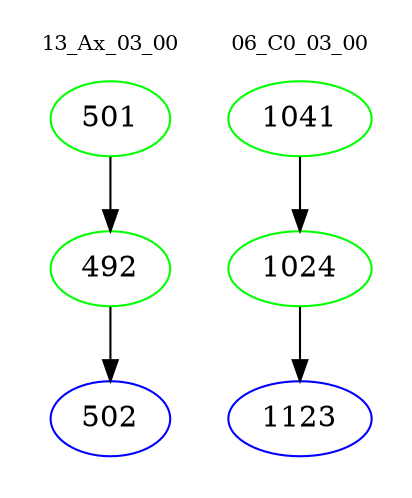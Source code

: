digraph{
subgraph cluster_0 {
color = white
label = "13_Ax_03_00";
fontsize=10;
T0_501 [label="501", color="green"]
T0_501 -> T0_492 [color="black"]
T0_492 [label="492", color="green"]
T0_492 -> T0_502 [color="black"]
T0_502 [label="502", color="blue"]
}
subgraph cluster_1 {
color = white
label = "06_C0_03_00";
fontsize=10;
T1_1041 [label="1041", color="green"]
T1_1041 -> T1_1024 [color="black"]
T1_1024 [label="1024", color="green"]
T1_1024 -> T1_1123 [color="black"]
T1_1123 [label="1123", color="blue"]
}
}
